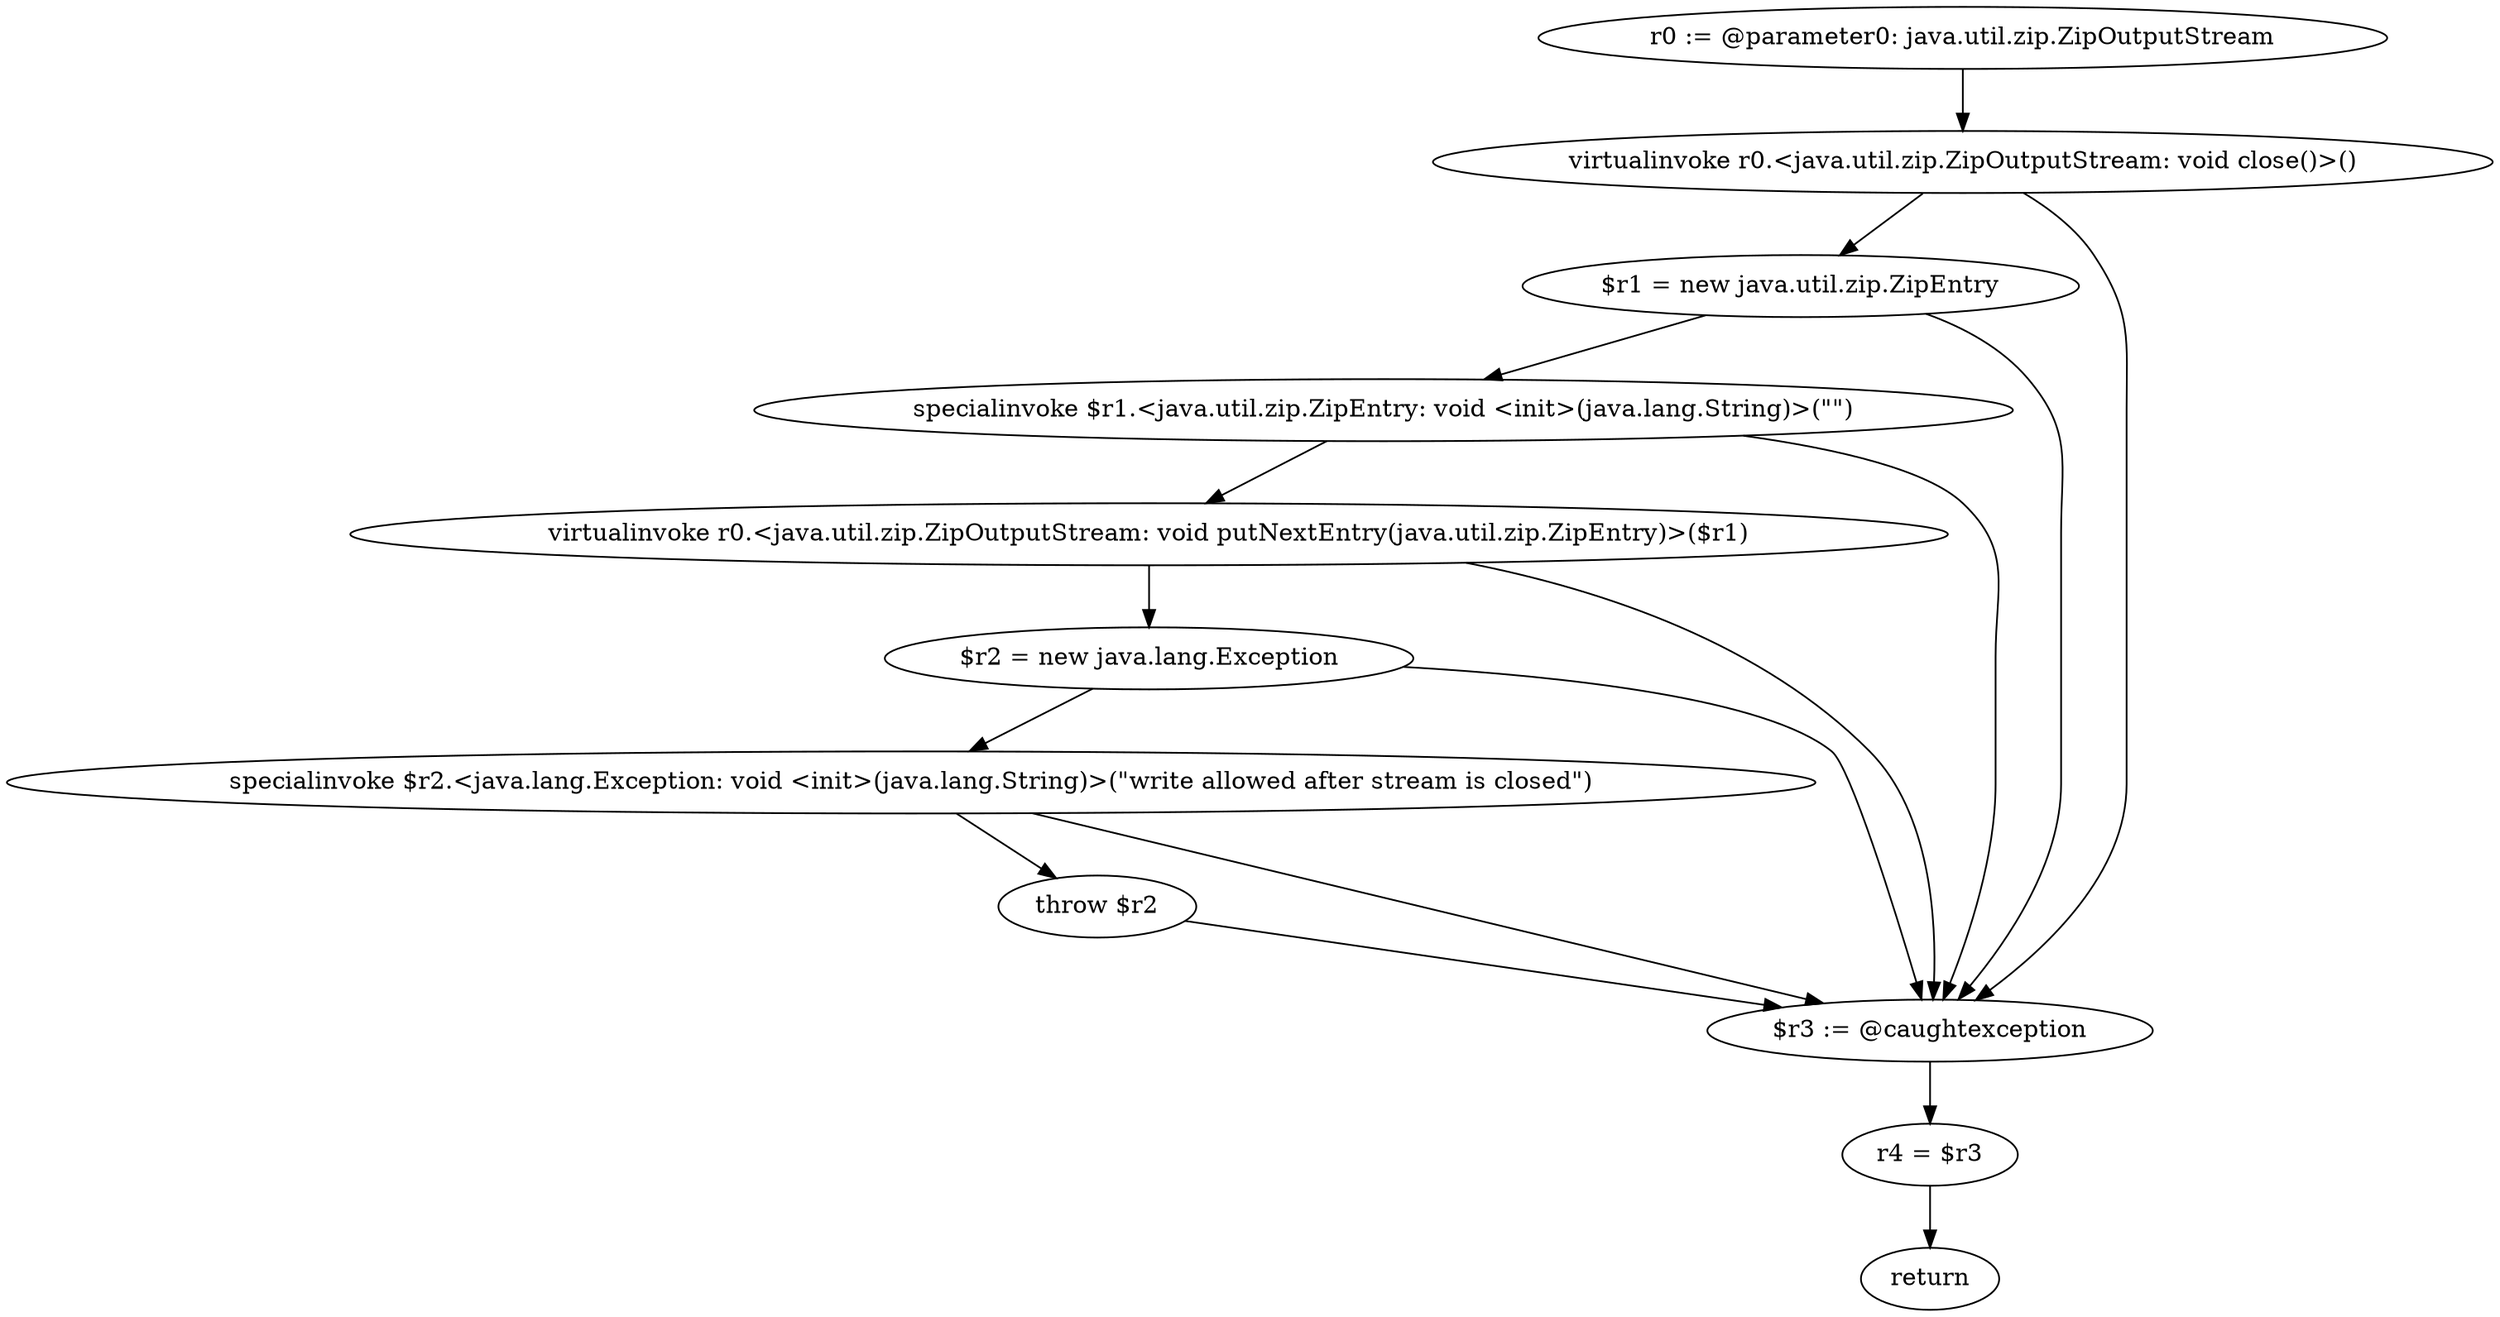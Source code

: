 digraph "unitGraph" {
    "r0 := @parameter0: java.util.zip.ZipOutputStream"
    "virtualinvoke r0.<java.util.zip.ZipOutputStream: void close()>()"
    "$r1 = new java.util.zip.ZipEntry"
    "specialinvoke $r1.<java.util.zip.ZipEntry: void <init>(java.lang.String)>(\"\")"
    "virtualinvoke r0.<java.util.zip.ZipOutputStream: void putNextEntry(java.util.zip.ZipEntry)>($r1)"
    "$r2 = new java.lang.Exception"
    "specialinvoke $r2.<java.lang.Exception: void <init>(java.lang.String)>(\"write allowed after stream is closed\")"
    "throw $r2"
    "$r3 := @caughtexception"
    "r4 = $r3"
    "return"
    "r0 := @parameter0: java.util.zip.ZipOutputStream"->"virtualinvoke r0.<java.util.zip.ZipOutputStream: void close()>()";
    "virtualinvoke r0.<java.util.zip.ZipOutputStream: void close()>()"->"$r1 = new java.util.zip.ZipEntry";
    "virtualinvoke r0.<java.util.zip.ZipOutputStream: void close()>()"->"$r3 := @caughtexception";
    "$r1 = new java.util.zip.ZipEntry"->"specialinvoke $r1.<java.util.zip.ZipEntry: void <init>(java.lang.String)>(\"\")";
    "$r1 = new java.util.zip.ZipEntry"->"$r3 := @caughtexception";
    "specialinvoke $r1.<java.util.zip.ZipEntry: void <init>(java.lang.String)>(\"\")"->"virtualinvoke r0.<java.util.zip.ZipOutputStream: void putNextEntry(java.util.zip.ZipEntry)>($r1)";
    "specialinvoke $r1.<java.util.zip.ZipEntry: void <init>(java.lang.String)>(\"\")"->"$r3 := @caughtexception";
    "virtualinvoke r0.<java.util.zip.ZipOutputStream: void putNextEntry(java.util.zip.ZipEntry)>($r1)"->"$r2 = new java.lang.Exception";
    "virtualinvoke r0.<java.util.zip.ZipOutputStream: void putNextEntry(java.util.zip.ZipEntry)>($r1)"->"$r3 := @caughtexception";
    "$r2 = new java.lang.Exception"->"specialinvoke $r2.<java.lang.Exception: void <init>(java.lang.String)>(\"write allowed after stream is closed\")";
    "$r2 = new java.lang.Exception"->"$r3 := @caughtexception";
    "specialinvoke $r2.<java.lang.Exception: void <init>(java.lang.String)>(\"write allowed after stream is closed\")"->"throw $r2";
    "specialinvoke $r2.<java.lang.Exception: void <init>(java.lang.String)>(\"write allowed after stream is closed\")"->"$r3 := @caughtexception";
    "throw $r2"->"$r3 := @caughtexception";
    "$r3 := @caughtexception"->"r4 = $r3";
    "r4 = $r3"->"return";
}
